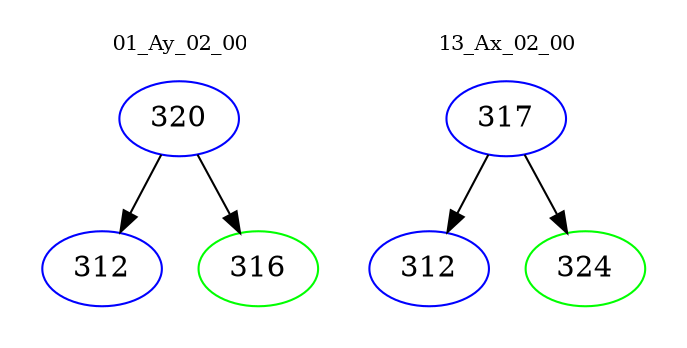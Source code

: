 digraph{
subgraph cluster_0 {
color = white
label = "01_Ay_02_00";
fontsize=10;
T0_320 [label="320", color="blue"]
T0_320 -> T0_312 [color="black"]
T0_312 [label="312", color="blue"]
T0_320 -> T0_316 [color="black"]
T0_316 [label="316", color="green"]
}
subgraph cluster_1 {
color = white
label = "13_Ax_02_00";
fontsize=10;
T1_317 [label="317", color="blue"]
T1_317 -> T1_312 [color="black"]
T1_312 [label="312", color="blue"]
T1_317 -> T1_324 [color="black"]
T1_324 [label="324", color="green"]
}
}
